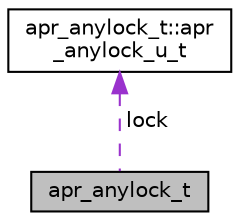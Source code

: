 digraph "apr_anylock_t"
{
 // LATEX_PDF_SIZE
  edge [fontname="Helvetica",fontsize="10",labelfontname="Helvetica",labelfontsize="10"];
  node [fontname="Helvetica",fontsize="10",shape=record];
  Node1 [label="apr_anylock_t",height=0.2,width=0.4,color="black", fillcolor="grey75", style="filled", fontcolor="black",tooltip=" "];
  Node2 -> Node1 [dir="back",color="darkorchid3",fontsize="10",style="dashed",label=" lock" ,fontname="Helvetica"];
  Node2 [label="apr_anylock_t::apr\l_anylock_u_t",height=0.2,width=0.4,color="black", fillcolor="white", style="filled",URL="$unionapr__anylock__t_1_1apr__anylock__u__t.html",tooltip=" "];
}
